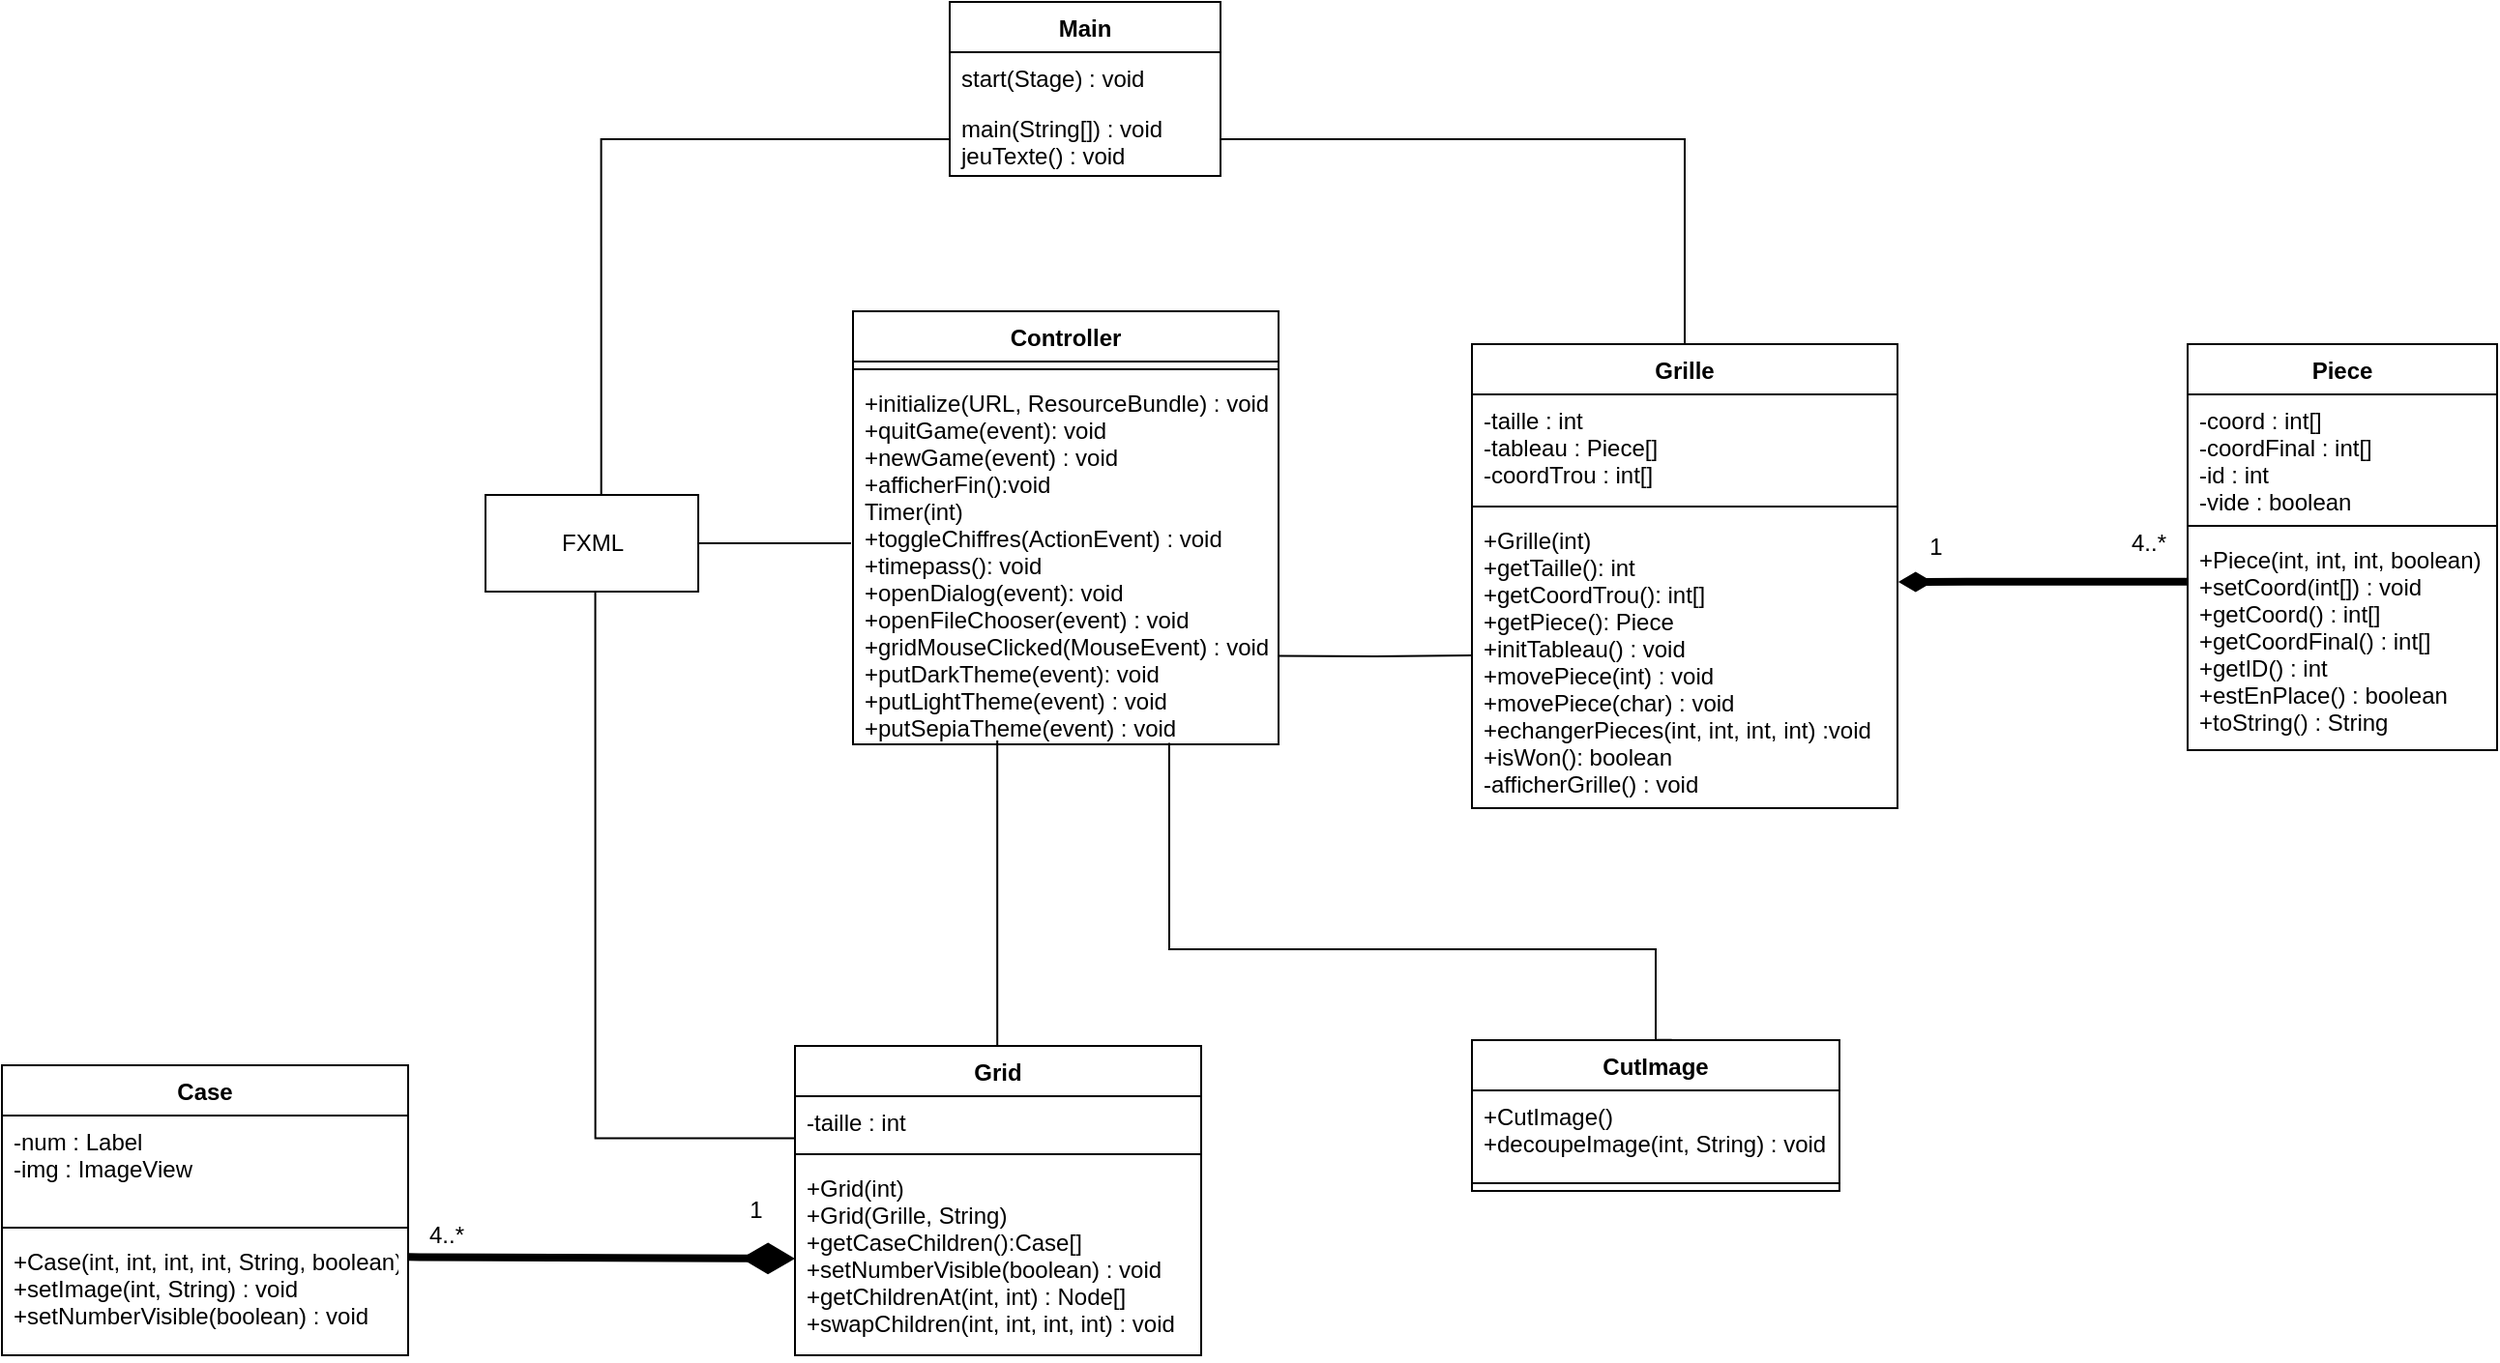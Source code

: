 <mxfile version="14.0.1" type="github">
  <diagram id="C5RBs43oDa-KdzZeNtuy" name="Page-1">
    <mxGraphModel dx="2277" dy="992" grid="1" gridSize="10" guides="1" tooltips="1" connect="1" arrows="1" fold="1" page="1" pageScale="1" pageWidth="827" pageHeight="1169" math="0" shadow="0">
      <root>
        <mxCell id="WIyWlLk6GJQsqaUBKTNV-0" />
        <mxCell id="WIyWlLk6GJQsqaUBKTNV-1" parent="WIyWlLk6GJQsqaUBKTNV-0" />
        <mxCell id="tegfBYY8dMS22XdAfOIb-26" style="edgeStyle=orthogonalEdgeStyle;rounded=0;orthogonalLoop=1;jettySize=auto;html=1;endArrow=diamondThin;endFill=1;strokeWidth=4;exitX=-0.001;exitY=0.222;exitDx=0;exitDy=0;exitPerimeter=0;entryX=1.002;entryY=0.23;entryDx=0;entryDy=0;entryPerimeter=0;" parent="WIyWlLk6GJQsqaUBKTNV-1" source="tegfBYY8dMS22XdAfOIb-21" target="tegfBYY8dMS22XdAfOIb-16" edge="1">
          <mxGeometry relative="1" as="geometry">
            <mxPoint x="260" y="910" as="targetPoint" />
            <Array as="points" />
          </mxGeometry>
        </mxCell>
        <mxCell id="tegfBYY8dMS22XdAfOIb-27" value="4..*" style="text;html=1;strokeColor=none;fillColor=none;align=center;verticalAlign=middle;whiteSpace=wrap;rounded=0;glass=0;" parent="WIyWlLk6GJQsqaUBKTNV-1" vertex="1">
          <mxGeometry x="330" y="850" width="40" height="20" as="geometry" />
        </mxCell>
        <mxCell id="tegfBYY8dMS22XdAfOIb-28" value="1" style="text;html=1;strokeColor=none;fillColor=none;align=center;verticalAlign=middle;whiteSpace=wrap;rounded=0;glass=0;" parent="WIyWlLk6GJQsqaUBKTNV-1" vertex="1">
          <mxGeometry x="220" y="852" width="40" height="20" as="geometry" />
        </mxCell>
        <mxCell id="tegfBYY8dMS22XdAfOIb-13" value="Grille" style="swimlane;fontStyle=1;align=center;verticalAlign=top;childLayout=stackLayout;horizontal=1;startSize=26;horizontalStack=0;resizeParent=1;resizeParentMax=0;resizeLast=0;collapsible=1;marginBottom=0;" parent="WIyWlLk6GJQsqaUBKTNV-1" vertex="1">
          <mxGeometry y="757" width="220" height="240" as="geometry" />
        </mxCell>
        <mxCell id="tegfBYY8dMS22XdAfOIb-14" value="-taille : int&#xa;-tableau : Piece[]&#xa;-coordTrou : int[]" style="text;strokeColor=none;fillColor=none;align=left;verticalAlign=top;spacingLeft=4;spacingRight=4;overflow=hidden;rotatable=0;points=[[0,0.5],[1,0.5]];portConstraint=eastwest;glass=0;" parent="tegfBYY8dMS22XdAfOIb-13" vertex="1">
          <mxGeometry y="26" width="220" height="54" as="geometry" />
        </mxCell>
        <mxCell id="tegfBYY8dMS22XdAfOIb-15" value="" style="line;strokeWidth=1;fillColor=none;align=left;verticalAlign=middle;spacingTop=-1;spacingLeft=3;spacingRight=3;rotatable=0;labelPosition=right;points=[];portConstraint=eastwest;" parent="tegfBYY8dMS22XdAfOIb-13" vertex="1">
          <mxGeometry y="80" width="220" height="8" as="geometry" />
        </mxCell>
        <mxCell id="tegfBYY8dMS22XdAfOIb-16" value="+Grille(int)&#xa;+getTaille(): int&#xa;+getCoordTrou(): int[]&#xa;+getPiece(): Piece&#xa;+initTableau() : void&#xa;+movePiece(int) : void&#xa;+movePiece(char) : void&#xa;+echangerPieces(int, int, int, int) :void&#xa;+isWon(): boolean&#xa;-afficherGrille() : void&#xa;" style="text;strokeColor=none;fillColor=none;align=left;verticalAlign=top;spacingLeft=4;spacingRight=4;overflow=hidden;rotatable=0;points=[[0,0.5],[1,0.5]];portConstraint=eastwest;" parent="tegfBYY8dMS22XdAfOIb-13" vertex="1">
          <mxGeometry y="88" width="220" height="152" as="geometry" />
        </mxCell>
        <mxCell id="tegfBYY8dMS22XdAfOIb-18" value="Piece" style="swimlane;fontStyle=1;align=center;verticalAlign=top;childLayout=stackLayout;horizontal=1;startSize=26;horizontalStack=0;resizeParent=1;resizeParentMax=0;resizeLast=0;collapsible=1;marginBottom=0;" parent="WIyWlLk6GJQsqaUBKTNV-1" vertex="1">
          <mxGeometry x="370" y="757" width="160" height="210" as="geometry" />
        </mxCell>
        <mxCell id="tegfBYY8dMS22XdAfOIb-19" value="-coord : int[]&#xa;-coordFinal : int[]&#xa;-id : int &#xa;-vide : boolean" style="text;strokeColor=none;fillColor=none;align=left;verticalAlign=top;spacingLeft=4;spacingRight=4;overflow=hidden;rotatable=0;points=[[0,0.5],[1,0.5]];portConstraint=eastwest;" parent="tegfBYY8dMS22XdAfOIb-18" vertex="1">
          <mxGeometry y="26" width="160" height="64" as="geometry" />
        </mxCell>
        <mxCell id="tegfBYY8dMS22XdAfOIb-20" value="" style="line;strokeWidth=1;fillColor=none;align=left;verticalAlign=middle;spacingTop=-1;spacingLeft=3;spacingRight=3;rotatable=0;labelPosition=right;points=[];portConstraint=eastwest;" parent="tegfBYY8dMS22XdAfOIb-18" vertex="1">
          <mxGeometry y="90" width="160" height="8" as="geometry" />
        </mxCell>
        <mxCell id="tegfBYY8dMS22XdAfOIb-21" value="+Piece(int, int, int, boolean)&#xa;+setCoord(int[]) : void&#xa;+getCoord() : int[]&#xa;+getCoordFinal() : int[]&#xa;+getID() : int&#xa;+estEnPlace() : boolean&#xa;+toString() : String" style="text;strokeColor=none;fillColor=none;align=left;verticalAlign=top;spacingLeft=4;spacingRight=4;overflow=hidden;rotatable=0;points=[[0,0.5],[1,0.5]];portConstraint=eastwest;" parent="tegfBYY8dMS22XdAfOIb-18" vertex="1">
          <mxGeometry y="98" width="160" height="112" as="geometry" />
        </mxCell>
        <mxCell id="7Y3FF3XPQKUWEm8WZrEQ-0" value="Controller" style="swimlane;fontStyle=1;align=center;verticalAlign=top;childLayout=stackLayout;horizontal=1;startSize=26;horizontalStack=0;resizeParent=1;resizeParentMax=0;resizeLast=0;collapsible=1;marginBottom=0;" parent="WIyWlLk6GJQsqaUBKTNV-1" vertex="1">
          <mxGeometry x="-320" y="740" width="220" height="224" as="geometry" />
        </mxCell>
        <mxCell id="7Y3FF3XPQKUWEm8WZrEQ-2" value="" style="line;strokeWidth=1;fillColor=none;align=left;verticalAlign=middle;spacingTop=-1;spacingLeft=3;spacingRight=3;rotatable=0;labelPosition=right;points=[];portConstraint=eastwest;" parent="7Y3FF3XPQKUWEm8WZrEQ-0" vertex="1">
          <mxGeometry y="26" width="220" height="8" as="geometry" />
        </mxCell>
        <mxCell id="7Y3FF3XPQKUWEm8WZrEQ-3" value="+initialize(URL, ResourceBundle) : void&#xa;+quitGame(event): void&#xa;+newGame(event) : void&#xa;+afficherFin():void&#xa;Timer(int)&#xa;+toggleChiffres(ActionEvent) : void&#xa;+timepass(): void&#xa;+openDialog(event): void&#xa;+openFileChooser(event) : void&#xa;+gridMouseClicked(MouseEvent) : void&#xa;+putDarkTheme(event): void&#xa;+putLightTheme(event) : void&#xa;+putSepiaTheme(event) : void" style="text;strokeColor=none;fillColor=none;align=left;verticalAlign=top;spacingLeft=4;spacingRight=4;overflow=hidden;rotatable=0;points=[[0,0.5],[1,0.5]];portConstraint=eastwest;" parent="7Y3FF3XPQKUWEm8WZrEQ-0" vertex="1">
          <mxGeometry y="34" width="220" height="190" as="geometry" />
        </mxCell>
        <mxCell id="Ugj86R5UMHvXt9ItY-I0-0" value="Case" style="swimlane;fontStyle=1;align=center;verticalAlign=top;childLayout=stackLayout;horizontal=1;startSize=26;horizontalStack=0;resizeParent=1;resizeParentMax=0;resizeLast=0;collapsible=1;marginBottom=0;" parent="WIyWlLk6GJQsqaUBKTNV-1" vertex="1">
          <mxGeometry x="-760" y="1130" width="210" height="150" as="geometry" />
        </mxCell>
        <mxCell id="Ugj86R5UMHvXt9ItY-I0-1" value="-num : Label&#xa;-img : ImageView" style="text;strokeColor=none;fillColor=none;align=left;verticalAlign=top;spacingLeft=4;spacingRight=4;overflow=hidden;rotatable=0;points=[[0,0.5],[1,0.5]];portConstraint=eastwest;" parent="Ugj86R5UMHvXt9ItY-I0-0" vertex="1">
          <mxGeometry y="26" width="210" height="54" as="geometry" />
        </mxCell>
        <mxCell id="Ugj86R5UMHvXt9ItY-I0-2" value="" style="line;strokeWidth=1;fillColor=none;align=left;verticalAlign=middle;spacingTop=-1;spacingLeft=3;spacingRight=3;rotatable=0;labelPosition=right;points=[];portConstraint=eastwest;" parent="Ugj86R5UMHvXt9ItY-I0-0" vertex="1">
          <mxGeometry y="80" width="210" height="8" as="geometry" />
        </mxCell>
        <mxCell id="Ugj86R5UMHvXt9ItY-I0-3" value="+Case(int, int, int, int, String, boolean)&#xa;+setImage(int, String) : void&#xa;+setNumberVisible(boolean) : void" style="text;strokeColor=none;fillColor=none;align=left;verticalAlign=top;spacingLeft=4;spacingRight=4;overflow=hidden;rotatable=0;points=[[0,0.5],[1,0.5]];portConstraint=eastwest;" parent="Ugj86R5UMHvXt9ItY-I0-0" vertex="1">
          <mxGeometry y="88" width="210" height="62" as="geometry" />
        </mxCell>
        <mxCell id="Ugj86R5UMHvXt9ItY-I0-5" value="CutImage" style="swimlane;fontStyle=1;align=center;verticalAlign=top;childLayout=stackLayout;horizontal=1;startSize=26;horizontalStack=0;resizeParent=1;resizeParentMax=0;resizeLast=0;collapsible=1;marginBottom=0;" parent="WIyWlLk6GJQsqaUBKTNV-1" vertex="1">
          <mxGeometry y="1117" width="190" height="78" as="geometry" />
        </mxCell>
        <mxCell id="Ugj86R5UMHvXt9ItY-I0-8" value="+CutImage()&#xa;+decoupeImage(int, String) : void" style="text;strokeColor=none;fillColor=none;align=left;verticalAlign=top;spacingLeft=4;spacingRight=4;overflow=hidden;rotatable=0;points=[[0,0.5],[1,0.5]];portConstraint=eastwest;" parent="Ugj86R5UMHvXt9ItY-I0-5" vertex="1">
          <mxGeometry y="26" width="190" height="44" as="geometry" />
        </mxCell>
        <mxCell id="Ugj86R5UMHvXt9ItY-I0-7" value="" style="line;strokeWidth=1;fillColor=none;align=left;verticalAlign=middle;spacingTop=-1;spacingLeft=3;spacingRight=3;rotatable=0;labelPosition=right;points=[];portConstraint=eastwest;" parent="Ugj86R5UMHvXt9ItY-I0-5" vertex="1">
          <mxGeometry y="70" width="190" height="8" as="geometry" />
        </mxCell>
        <mxCell id="vgTbRwmTvLUqRU4mt49j-19" style="edgeStyle=orthogonalEdgeStyle;rounded=0;orthogonalLoop=1;jettySize=auto;html=1;entryX=0.339;entryY=1.012;entryDx=0;entryDy=0;entryPerimeter=0;endArrow=none;endFill=0;" parent="WIyWlLk6GJQsqaUBKTNV-1" source="Ugj86R5UMHvXt9ItY-I0-9" target="7Y3FF3XPQKUWEm8WZrEQ-3" edge="1">
          <mxGeometry relative="1" as="geometry">
            <Array as="points">
              <mxPoint x="-245" y="962" />
            </Array>
          </mxGeometry>
        </mxCell>
        <mxCell id="Ugj86R5UMHvXt9ItY-I0-9" value="Grid" style="swimlane;fontStyle=1;align=center;verticalAlign=top;childLayout=stackLayout;horizontal=1;startSize=26;horizontalStack=0;resizeParent=1;resizeParentMax=0;resizeLast=0;collapsible=1;marginBottom=0;" parent="WIyWlLk6GJQsqaUBKTNV-1" vertex="1">
          <mxGeometry x="-350" y="1120" width="210" height="160" as="geometry" />
        </mxCell>
        <mxCell id="Ugj86R5UMHvXt9ItY-I0-10" value="-taille : int" style="text;strokeColor=none;fillColor=none;align=left;verticalAlign=top;spacingLeft=4;spacingRight=4;overflow=hidden;rotatable=0;points=[[0,0.5],[1,0.5]];portConstraint=eastwest;" parent="Ugj86R5UMHvXt9ItY-I0-9" vertex="1">
          <mxGeometry y="26" width="210" height="26" as="geometry" />
        </mxCell>
        <mxCell id="Ugj86R5UMHvXt9ItY-I0-11" value="" style="line;strokeWidth=1;fillColor=none;align=left;verticalAlign=middle;spacingTop=-1;spacingLeft=3;spacingRight=3;rotatable=0;labelPosition=right;points=[];portConstraint=eastwest;" parent="Ugj86R5UMHvXt9ItY-I0-9" vertex="1">
          <mxGeometry y="52" width="210" height="8" as="geometry" />
        </mxCell>
        <mxCell id="Ugj86R5UMHvXt9ItY-I0-12" value="+Grid(int)&#xa;+Grid(Grille, String)&#xa;+getCaseChildren():Case[]&#xa;+setNumberVisible(boolean) : void&#xa;+getChildrenAt(int, int) : Node[]&#xa;+swapChildren(int, int, int, int) : void" style="text;strokeColor=none;fillColor=none;align=left;verticalAlign=top;spacingLeft=4;spacingRight=4;overflow=hidden;rotatable=0;points=[[0,0.5],[1,0.5]];portConstraint=eastwest;" parent="Ugj86R5UMHvXt9ItY-I0-9" vertex="1">
          <mxGeometry y="60" width="210" height="100" as="geometry" />
        </mxCell>
        <mxCell id="Ugj86R5UMHvXt9ItY-I0-13" value="FXML" style="html=1;" parent="WIyWlLk6GJQsqaUBKTNV-1" vertex="1">
          <mxGeometry x="-510" y="835" width="110" height="50" as="geometry" />
        </mxCell>
        <mxCell id="Ugj86R5UMHvXt9ItY-I0-16" style="edgeStyle=orthogonalEdgeStyle;rounded=0;orthogonalLoop=1;jettySize=auto;html=1;entryX=0;entryY=0.5;entryDx=0;entryDy=0;endArrow=diamondThin;endFill=1;endSize=16;startSize=14;jumpSize=7;strokeWidth=4;exitX=1.002;exitY=0.18;exitDx=0;exitDy=0;exitPerimeter=0;" parent="WIyWlLk6GJQsqaUBKTNV-1" source="Ugj86R5UMHvXt9ItY-I0-3" target="Ugj86R5UMHvXt9ItY-I0-12" edge="1">
          <mxGeometry relative="1" as="geometry">
            <mxPoint x="-645" y="860" as="sourcePoint" />
            <Array as="points">
              <mxPoint x="-544" y="1229" />
            </Array>
          </mxGeometry>
        </mxCell>
        <mxCell id="Ugj86R5UMHvXt9ItY-I0-19" value="1" style="text;html=1;strokeColor=none;fillColor=none;align=center;verticalAlign=middle;whiteSpace=wrap;rounded=0;glass=0;" parent="WIyWlLk6GJQsqaUBKTNV-1" vertex="1">
          <mxGeometry x="-390" y="1195" width="40" height="20" as="geometry" />
        </mxCell>
        <mxCell id="vgTbRwmTvLUqRU4mt49j-7" style="edgeStyle=orthogonalEdgeStyle;rounded=0;orthogonalLoop=1;jettySize=auto;html=1;entryX=0.516;entryY=0.999;entryDx=0;entryDy=0;endArrow=none;endFill=0;exitX=0.002;exitY=0.837;exitDx=0;exitDy=0;exitPerimeter=0;entryPerimeter=0;" parent="WIyWlLk6GJQsqaUBKTNV-1" source="Ugj86R5UMHvXt9ItY-I0-10" target="Ugj86R5UMHvXt9ItY-I0-13" edge="1">
          <mxGeometry relative="1" as="geometry">
            <mxPoint x="-454" y="640" as="sourcePoint" />
            <Array as="points">
              <mxPoint x="-453" y="1168" />
            </Array>
          </mxGeometry>
        </mxCell>
        <mxCell id="vgTbRwmTvLUqRU4mt49j-15" style="edgeStyle=orthogonalEdgeStyle;rounded=0;orthogonalLoop=1;jettySize=auto;html=1;entryX=1;entryY=0.759;entryDx=0;entryDy=0;entryPerimeter=0;endArrow=none;endFill=0;" parent="WIyWlLk6GJQsqaUBKTNV-1" target="7Y3FF3XPQKUWEm8WZrEQ-3" edge="1">
          <mxGeometry relative="1" as="geometry">
            <mxPoint y="918" as="sourcePoint" />
          </mxGeometry>
        </mxCell>
        <mxCell id="Ugj86R5UMHvXt9ItY-I0-17" value="4..*" style="text;html=1;strokeColor=none;fillColor=none;align=center;verticalAlign=middle;whiteSpace=wrap;rounded=0;glass=0;" parent="WIyWlLk6GJQsqaUBKTNV-1" vertex="1">
          <mxGeometry x="-560" y="1210" width="60" height="15" as="geometry" />
        </mxCell>
        <mxCell id="dIjljxHdMv3uy_VdIgtz-4" style="edgeStyle=orthogonalEdgeStyle;rounded=0;orthogonalLoop=1;jettySize=auto;html=1;entryX=0.743;entryY=0.996;entryDx=0;entryDy=0;entryPerimeter=0;endArrow=none;endFill=0;exitX=0.544;exitY=-0.001;exitDx=0;exitDy=0;exitPerimeter=0;" parent="WIyWlLk6GJQsqaUBKTNV-1" source="Ugj86R5UMHvXt9ItY-I0-5" target="7Y3FF3XPQKUWEm8WZrEQ-3" edge="1">
          <mxGeometry relative="1" as="geometry">
            <mxPoint x="95" y="1120" as="sourcePoint" />
            <Array as="points">
              <mxPoint x="95" y="1117" />
              <mxPoint x="95" y="1070" />
              <mxPoint x="-156" y="1070" />
            </Array>
          </mxGeometry>
        </mxCell>
        <mxCell id="dIjljxHdMv3uy_VdIgtz-5" value="Main" style="swimlane;fontStyle=1;childLayout=stackLayout;horizontal=1;startSize=26;fillColor=none;horizontalStack=0;resizeParent=1;resizeParentMax=0;resizeLast=0;collapsible=1;marginBottom=0;" parent="WIyWlLk6GJQsqaUBKTNV-1" vertex="1">
          <mxGeometry x="-270" y="580" width="140" height="90" as="geometry" />
        </mxCell>
        <mxCell id="dIjljxHdMv3uy_VdIgtz-7" value="start(Stage) : void" style="text;strokeColor=none;fillColor=none;align=left;verticalAlign=top;spacingLeft=4;spacingRight=4;overflow=hidden;rotatable=0;points=[[0,0.5],[1,0.5]];portConstraint=eastwest;" parent="dIjljxHdMv3uy_VdIgtz-5" vertex="1">
          <mxGeometry y="26" width="140" height="26" as="geometry" />
        </mxCell>
        <mxCell id="dIjljxHdMv3uy_VdIgtz-8" value="main(String[]) : void&#xa;jeuTexte() : void&#xa;" style="text;strokeColor=none;fillColor=none;align=left;verticalAlign=top;spacingLeft=4;spacingRight=4;overflow=hidden;rotatable=0;points=[[0,0.5],[1,0.5]];portConstraint=eastwest;" parent="dIjljxHdMv3uy_VdIgtz-5" vertex="1">
          <mxGeometry y="52" width="140" height="38" as="geometry" />
        </mxCell>
        <mxCell id="dIjljxHdMv3uy_VdIgtz-9" style="edgeStyle=orthogonalEdgeStyle;rounded=0;orthogonalLoop=1;jettySize=auto;html=1;endArrow=none;endFill=0;entryX=0.544;entryY=-0.01;entryDx=0;entryDy=0;entryPerimeter=0;" parent="WIyWlLk6GJQsqaUBKTNV-1" source="dIjljxHdMv3uy_VdIgtz-8" target="Ugj86R5UMHvXt9ItY-I0-13" edge="1">
          <mxGeometry relative="1" as="geometry">
            <mxPoint x="-450" y="830" as="targetPoint" />
          </mxGeometry>
        </mxCell>
        <mxCell id="dIjljxHdMv3uy_VdIgtz-10" style="edgeStyle=orthogonalEdgeStyle;rounded=0;orthogonalLoop=1;jettySize=auto;html=1;entryX=0.5;entryY=0;entryDx=0;entryDy=0;endArrow=none;endFill=0;" parent="WIyWlLk6GJQsqaUBKTNV-1" source="dIjljxHdMv3uy_VdIgtz-8" target="tegfBYY8dMS22XdAfOIb-13" edge="1">
          <mxGeometry relative="1" as="geometry" />
        </mxCell>
        <mxCell id="OnqS9g4vSrJiceSaHbYZ-0" style="edgeStyle=orthogonalEdgeStyle;rounded=0;orthogonalLoop=1;jettySize=auto;html=1;entryX=1;entryY=0.5;entryDx=0;entryDy=0;endArrow=none;endFill=0;" parent="WIyWlLk6GJQsqaUBKTNV-1" target="Ugj86R5UMHvXt9ItY-I0-13" edge="1">
          <mxGeometry relative="1" as="geometry">
            <mxPoint x="-321" y="860" as="sourcePoint" />
            <Array as="points">
              <mxPoint x="-340" y="860" />
            </Array>
          </mxGeometry>
        </mxCell>
      </root>
    </mxGraphModel>
  </diagram>
</mxfile>

